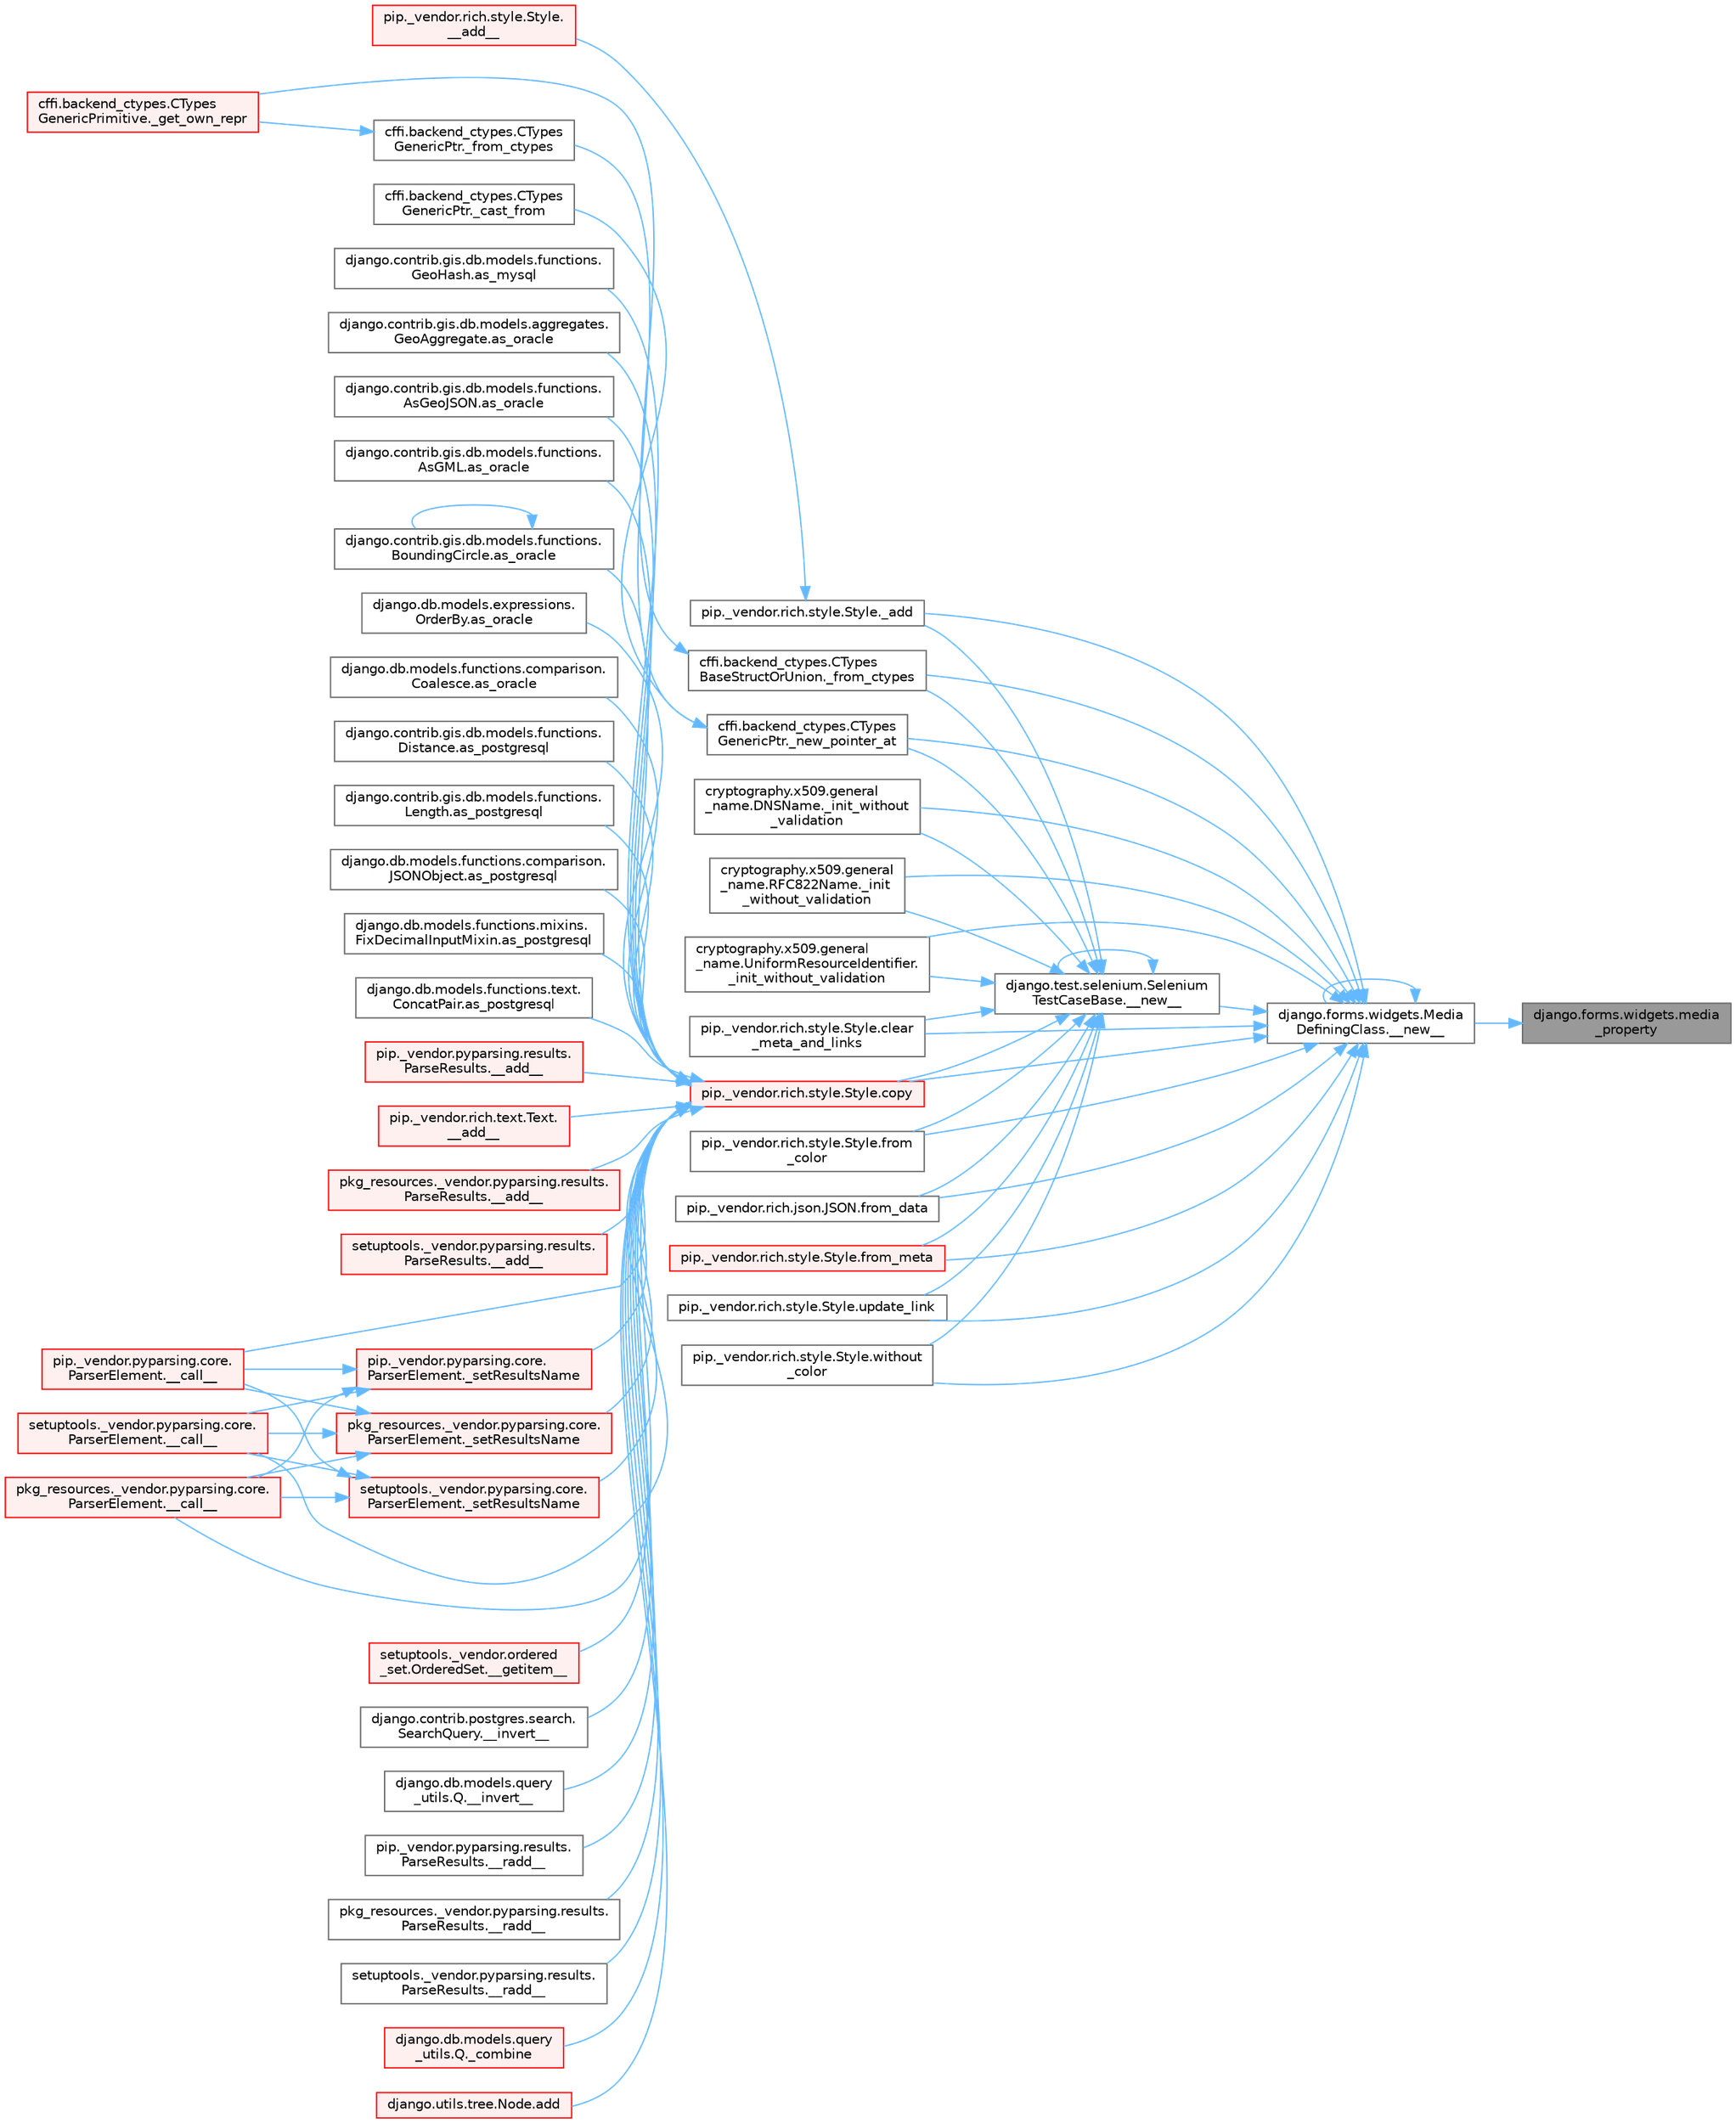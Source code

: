 digraph "django.forms.widgets.media_property"
{
 // LATEX_PDF_SIZE
  bgcolor="transparent";
  edge [fontname=Helvetica,fontsize=10,labelfontname=Helvetica,labelfontsize=10];
  node [fontname=Helvetica,fontsize=10,shape=box,height=0.2,width=0.4];
  rankdir="RL";
  Node1 [id="Node000001",label="django.forms.widgets.media\l_property",height=0.2,width=0.4,color="gray40", fillcolor="grey60", style="filled", fontcolor="black",tooltip=" "];
  Node1 -> Node2 [id="edge1_Node000001_Node000002",dir="back",color="steelblue1",style="solid",tooltip=" "];
  Node2 [id="Node000002",label="django.forms.widgets.Media\lDefiningClass.__new__",height=0.2,width=0.4,color="grey40", fillcolor="white", style="filled",URL="$classdjango_1_1forms_1_1widgets_1_1_media_defining_class.html#a5d0b465656e0c8c06c5b18272005b5b9",tooltip=" "];
  Node2 -> Node2 [id="edge2_Node000002_Node000002",dir="back",color="steelblue1",style="solid",tooltip=" "];
  Node2 -> Node3 [id="edge3_Node000002_Node000003",dir="back",color="steelblue1",style="solid",tooltip=" "];
  Node3 [id="Node000003",label="django.test.selenium.Selenium\lTestCaseBase.__new__",height=0.2,width=0.4,color="grey40", fillcolor="white", style="filled",URL="$classdjango_1_1test_1_1selenium_1_1_selenium_test_case_base.html#a4082fc89599686abaf551a6d6382b4e3",tooltip=" "];
  Node3 -> Node3 [id="edge4_Node000003_Node000003",dir="back",color="steelblue1",style="solid",tooltip=" "];
  Node3 -> Node4 [id="edge5_Node000003_Node000004",dir="back",color="steelblue1",style="solid",tooltip=" "];
  Node4 [id="Node000004",label="pip._vendor.rich.style.Style._add",height=0.2,width=0.4,color="grey40", fillcolor="white", style="filled",URL="$classpip_1_1__vendor_1_1rich_1_1style_1_1_style.html#a45538ea156e32cf96bd87bd2b3eb919d",tooltip=" "];
  Node4 -> Node5 [id="edge6_Node000004_Node000005",dir="back",color="steelblue1",style="solid",tooltip=" "];
  Node5 [id="Node000005",label="pip._vendor.rich.style.Style.\l__add__",height=0.2,width=0.4,color="red", fillcolor="#FFF0F0", style="filled",URL="$classpip_1_1__vendor_1_1rich_1_1style_1_1_style.html#ae7fda0d12cb33d47827c0397477a13b4",tooltip=" "];
  Node3 -> Node7 [id="edge7_Node000003_Node000007",dir="back",color="steelblue1",style="solid",tooltip=" "];
  Node7 [id="Node000007",label="cffi.backend_ctypes.CTypes\lBaseStructOrUnion._from_ctypes",height=0.2,width=0.4,color="grey40", fillcolor="white", style="filled",URL="$classcffi_1_1backend__ctypes_1_1_c_types_base_struct_or_union.html#a64b8bd14a89de77cd1b22f77bd1a0c13",tooltip=" "];
  Node7 -> Node8 [id="edge8_Node000007_Node000008",dir="back",color="steelblue1",style="solid",tooltip=" "];
  Node8 [id="Node000008",label="cffi.backend_ctypes.CTypes\lGenericPrimitive._get_own_repr",height=0.2,width=0.4,color="red", fillcolor="#FFF0F0", style="filled",URL="$classcffi_1_1backend__ctypes_1_1_c_types_generic_primitive.html#aa4149a55460666888a9d916f5321e8d9",tooltip=" "];
  Node3 -> Node10 [id="edge9_Node000003_Node000010",dir="back",color="steelblue1",style="solid",tooltip=" "];
  Node10 [id="Node000010",label="cryptography.x509.general\l_name.DNSName._init_without\l_validation",height=0.2,width=0.4,color="grey40", fillcolor="white", style="filled",URL="$classcryptography_1_1x509_1_1general__name_1_1_d_n_s_name.html#a11259f8218b1bb40261990632aaa876b",tooltip=" "];
  Node3 -> Node11 [id="edge10_Node000003_Node000011",dir="back",color="steelblue1",style="solid",tooltip=" "];
  Node11 [id="Node000011",label="cryptography.x509.general\l_name.RFC822Name._init\l_without_validation",height=0.2,width=0.4,color="grey40", fillcolor="white", style="filled",URL="$classcryptography_1_1x509_1_1general__name_1_1_r_f_c822_name.html#aabc5013de48162af03d0c66f7c5882fe",tooltip=" "];
  Node3 -> Node12 [id="edge11_Node000003_Node000012",dir="back",color="steelblue1",style="solid",tooltip=" "];
  Node12 [id="Node000012",label="cryptography.x509.general\l_name.UniformResourceIdentifier.\l_init_without_validation",height=0.2,width=0.4,color="grey40", fillcolor="white", style="filled",URL="$classcryptography_1_1x509_1_1general__name_1_1_uniform_resource_identifier.html#a0df04ab04271ddc08501f6ec7e75d4c2",tooltip=" "];
  Node3 -> Node13 [id="edge12_Node000003_Node000013",dir="back",color="steelblue1",style="solid",tooltip=" "];
  Node13 [id="Node000013",label="cffi.backend_ctypes.CTypes\lGenericPtr._new_pointer_at",height=0.2,width=0.4,color="grey40", fillcolor="white", style="filled",URL="$classcffi_1_1backend__ctypes_1_1_c_types_generic_ptr.html#a1765c345e5e868c1ad2cb1247a88c792",tooltip=" "];
  Node13 -> Node14 [id="edge13_Node000013_Node000014",dir="back",color="steelblue1",style="solid",tooltip=" "];
  Node14 [id="Node000014",label="cffi.backend_ctypes.CTypes\lGenericPtr._cast_from",height=0.2,width=0.4,color="grey40", fillcolor="white", style="filled",URL="$classcffi_1_1backend__ctypes_1_1_c_types_generic_ptr.html#a8623399eda393d195663ccac24de56c1",tooltip=" "];
  Node13 -> Node15 [id="edge14_Node000013_Node000015",dir="back",color="steelblue1",style="solid",tooltip=" "];
  Node15 [id="Node000015",label="cffi.backend_ctypes.CTypes\lGenericPtr._from_ctypes",height=0.2,width=0.4,color="grey40", fillcolor="white", style="filled",URL="$classcffi_1_1backend__ctypes_1_1_c_types_generic_ptr.html#af4d220b28a873c4c7900efd244ddcf52",tooltip=" "];
  Node15 -> Node8 [id="edge15_Node000015_Node000008",dir="back",color="steelblue1",style="solid",tooltip=" "];
  Node3 -> Node16 [id="edge16_Node000003_Node000016",dir="back",color="steelblue1",style="solid",tooltip=" "];
  Node16 [id="Node000016",label="pip._vendor.rich.style.Style.clear\l_meta_and_links",height=0.2,width=0.4,color="grey40", fillcolor="white", style="filled",URL="$classpip_1_1__vendor_1_1rich_1_1style_1_1_style.html#aefaa209399b9b8a3365032b780077234",tooltip=" "];
  Node3 -> Node17 [id="edge17_Node000003_Node000017",dir="back",color="steelblue1",style="solid",tooltip=" "];
  Node17 [id="Node000017",label="pip._vendor.rich.style.Style.copy",height=0.2,width=0.4,color="red", fillcolor="#FFF0F0", style="filled",URL="$classpip_1_1__vendor_1_1rich_1_1style_1_1_style.html#abba3761f0c189ce79a43f5feeefca1a8",tooltip=" "];
  Node17 -> Node18 [id="edge18_Node000017_Node000018",dir="back",color="steelblue1",style="solid",tooltip=" "];
  Node18 [id="Node000018",label="pip._vendor.pyparsing.results.\lParseResults.__add__",height=0.2,width=0.4,color="red", fillcolor="#FFF0F0", style="filled",URL="$classpip_1_1__vendor_1_1pyparsing_1_1results_1_1_parse_results.html#a3d042ec44a5277aec415d0527b3aa0f2",tooltip=" "];
  Node17 -> Node19 [id="edge19_Node000017_Node000019",dir="back",color="steelblue1",style="solid",tooltip=" "];
  Node19 [id="Node000019",label="pip._vendor.rich.text.Text.\l__add__",height=0.2,width=0.4,color="red", fillcolor="#FFF0F0", style="filled",URL="$classpip_1_1__vendor_1_1rich_1_1text_1_1_text.html#a53ddbcca645bcd523cc7875ede6a2691",tooltip=" "];
  Node17 -> Node20 [id="edge20_Node000017_Node000020",dir="back",color="steelblue1",style="solid",tooltip=" "];
  Node20 [id="Node000020",label="pkg_resources._vendor.pyparsing.results.\lParseResults.__add__",height=0.2,width=0.4,color="red", fillcolor="#FFF0F0", style="filled",URL="$classpkg__resources_1_1__vendor_1_1pyparsing_1_1results_1_1_parse_results.html#aac08c0df1060499bad944971ca3442b9",tooltip=" "];
  Node17 -> Node21 [id="edge21_Node000017_Node000021",dir="back",color="steelblue1",style="solid",tooltip=" "];
  Node21 [id="Node000021",label="setuptools._vendor.pyparsing.results.\lParseResults.__add__",height=0.2,width=0.4,color="red", fillcolor="#FFF0F0", style="filled",URL="$classsetuptools_1_1__vendor_1_1pyparsing_1_1results_1_1_parse_results.html#afddc4e6ba70870fb80a50fb1f12f43e3",tooltip=" "];
  Node17 -> Node22 [id="edge22_Node000017_Node000022",dir="back",color="steelblue1",style="solid",tooltip=" "];
  Node22 [id="Node000022",label="pip._vendor.pyparsing.core.\lParserElement.__call__",height=0.2,width=0.4,color="red", fillcolor="#FFF0F0", style="filled",URL="$classpip_1_1__vendor_1_1pyparsing_1_1core_1_1_parser_element.html#a2f5f22bc974026e007e59ad948002d7d",tooltip=" "];
  Node17 -> Node25 [id="edge23_Node000017_Node000025",dir="back",color="steelblue1",style="solid",tooltip=" "];
  Node25 [id="Node000025",label="pkg_resources._vendor.pyparsing.core.\lParserElement.__call__",height=0.2,width=0.4,color="red", fillcolor="#FFF0F0", style="filled",URL="$classpkg__resources_1_1__vendor_1_1pyparsing_1_1core_1_1_parser_element.html#afcbb17119d97bfa6d626db404fc46c5d",tooltip=" "];
  Node17 -> Node26 [id="edge24_Node000017_Node000026",dir="back",color="steelblue1",style="solid",tooltip=" "];
  Node26 [id="Node000026",label="setuptools._vendor.pyparsing.core.\lParserElement.__call__",height=0.2,width=0.4,color="red", fillcolor="#FFF0F0", style="filled",URL="$classsetuptools_1_1__vendor_1_1pyparsing_1_1core_1_1_parser_element.html#a28d20326a3f54e2777adc97073328291",tooltip=" "];
  Node17 -> Node27 [id="edge25_Node000017_Node000027",dir="back",color="steelblue1",style="solid",tooltip=" "];
  Node27 [id="Node000027",label="setuptools._vendor.ordered\l_set.OrderedSet.__getitem__",height=0.2,width=0.4,color="red", fillcolor="#FFF0F0", style="filled",URL="$classsetuptools_1_1__vendor_1_1ordered__set_1_1_ordered_set.html#aaa8657c0e85788ac2555cc46176b060c",tooltip=" "];
  Node17 -> Node153 [id="edge26_Node000017_Node000153",dir="back",color="steelblue1",style="solid",tooltip=" "];
  Node153 [id="Node000153",label="django.contrib.postgres.search.\lSearchQuery.__invert__",height=0.2,width=0.4,color="grey40", fillcolor="white", style="filled",URL="$classdjango_1_1contrib_1_1postgres_1_1search_1_1_search_query.html#ac6a7b74e22559ee2d0e348855bb3d42f",tooltip=" "];
  Node17 -> Node154 [id="edge27_Node000017_Node000154",dir="back",color="steelblue1",style="solid",tooltip=" "];
  Node154 [id="Node000154",label="django.db.models.query\l_utils.Q.__invert__",height=0.2,width=0.4,color="grey40", fillcolor="white", style="filled",URL="$classdjango_1_1db_1_1models_1_1query__utils_1_1_q.html#aaeda3970880cceb191cb640593f80bdf",tooltip=" "];
  Node17 -> Node155 [id="edge28_Node000017_Node000155",dir="back",color="steelblue1",style="solid",tooltip=" "];
  Node155 [id="Node000155",label="pip._vendor.pyparsing.results.\lParseResults.__radd__",height=0.2,width=0.4,color="grey40", fillcolor="white", style="filled",URL="$classpip_1_1__vendor_1_1pyparsing_1_1results_1_1_parse_results.html#afe7d2f27df6497e29cb2cfcd08d8dd40",tooltip=" "];
  Node17 -> Node156 [id="edge29_Node000017_Node000156",dir="back",color="steelblue1",style="solid",tooltip=" "];
  Node156 [id="Node000156",label="pkg_resources._vendor.pyparsing.results.\lParseResults.__radd__",height=0.2,width=0.4,color="grey40", fillcolor="white", style="filled",URL="$classpkg__resources_1_1__vendor_1_1pyparsing_1_1results_1_1_parse_results.html#a7a988886fbf5c1a9187986384e4df86a",tooltip=" "];
  Node17 -> Node157 [id="edge30_Node000017_Node000157",dir="back",color="steelblue1",style="solid",tooltip=" "];
  Node157 [id="Node000157",label="setuptools._vendor.pyparsing.results.\lParseResults.__radd__",height=0.2,width=0.4,color="grey40", fillcolor="white", style="filled",URL="$classsetuptools_1_1__vendor_1_1pyparsing_1_1results_1_1_parse_results.html#ae4ccddd5f7c4b56e755d4742bc029335",tooltip=" "];
  Node17 -> Node158 [id="edge31_Node000017_Node000158",dir="back",color="steelblue1",style="solid",tooltip=" "];
  Node158 [id="Node000158",label="django.db.models.query\l_utils.Q._combine",height=0.2,width=0.4,color="red", fillcolor="#FFF0F0", style="filled",URL="$classdjango_1_1db_1_1models_1_1query__utils_1_1_q.html#ade621b98231b73615e1aa3a726560c55",tooltip=" "];
  Node17 -> Node171 [id="edge32_Node000017_Node000171",dir="back",color="steelblue1",style="solid",tooltip=" "];
  Node171 [id="Node000171",label="pip._vendor.pyparsing.core.\lParserElement._setResultsName",height=0.2,width=0.4,color="red", fillcolor="#FFF0F0", style="filled",URL="$classpip_1_1__vendor_1_1pyparsing_1_1core_1_1_parser_element.html#a4682554ec6560cf3d1060cba60212b54",tooltip=" "];
  Node171 -> Node22 [id="edge33_Node000171_Node000022",dir="back",color="steelblue1",style="solid",tooltip=" "];
  Node171 -> Node25 [id="edge34_Node000171_Node000025",dir="back",color="steelblue1",style="solid",tooltip=" "];
  Node171 -> Node26 [id="edge35_Node000171_Node000026",dir="back",color="steelblue1",style="solid",tooltip=" "];
  Node17 -> Node175 [id="edge36_Node000017_Node000175",dir="back",color="steelblue1",style="solid",tooltip=" "];
  Node175 [id="Node000175",label="pkg_resources._vendor.pyparsing.core.\lParserElement._setResultsName",height=0.2,width=0.4,color="red", fillcolor="#FFF0F0", style="filled",URL="$classpkg__resources_1_1__vendor_1_1pyparsing_1_1core_1_1_parser_element.html#a84c9abb71474719f0beed3a171d4d031",tooltip=" "];
  Node175 -> Node22 [id="edge37_Node000175_Node000022",dir="back",color="steelblue1",style="solid",tooltip=" "];
  Node175 -> Node25 [id="edge38_Node000175_Node000025",dir="back",color="steelblue1",style="solid",tooltip=" "];
  Node175 -> Node26 [id="edge39_Node000175_Node000026",dir="back",color="steelblue1",style="solid",tooltip=" "];
  Node17 -> Node176 [id="edge40_Node000017_Node000176",dir="back",color="steelblue1",style="solid",tooltip=" "];
  Node176 [id="Node000176",label="setuptools._vendor.pyparsing.core.\lParserElement._setResultsName",height=0.2,width=0.4,color="red", fillcolor="#FFF0F0", style="filled",URL="$classsetuptools_1_1__vendor_1_1pyparsing_1_1core_1_1_parser_element.html#ad1c3dd5ac98b4103f6c2a679005e141b",tooltip=" "];
  Node176 -> Node22 [id="edge41_Node000176_Node000022",dir="back",color="steelblue1",style="solid",tooltip=" "];
  Node176 -> Node25 [id="edge42_Node000176_Node000025",dir="back",color="steelblue1",style="solid",tooltip=" "];
  Node176 -> Node26 [id="edge43_Node000176_Node000026",dir="back",color="steelblue1",style="solid",tooltip=" "];
  Node17 -> Node177 [id="edge44_Node000017_Node000177",dir="back",color="steelblue1",style="solid",tooltip=" "];
  Node177 [id="Node000177",label="django.utils.tree.Node.add",height=0.2,width=0.4,color="red", fillcolor="#FFF0F0", style="filled",URL="$classdjango_1_1utils_1_1tree_1_1_node.html#a2c883d105b5c9cfd32bff72c7469f18c",tooltip=" "];
  Node17 -> Node313 [id="edge45_Node000017_Node000313",dir="back",color="steelblue1",style="solid",tooltip=" "];
  Node313 [id="Node000313",label="django.contrib.gis.db.models.functions.\lGeoHash.as_mysql",height=0.2,width=0.4,color="grey40", fillcolor="white", style="filled",URL="$classdjango_1_1contrib_1_1gis_1_1db_1_1models_1_1functions_1_1_geo_hash.html#a68a859b5c99e8450f6a4df79ef08fd89",tooltip=" "];
  Node17 -> Node314 [id="edge46_Node000017_Node000314",dir="back",color="steelblue1",style="solid",tooltip=" "];
  Node314 [id="Node000314",label="django.contrib.gis.db.models.aggregates.\lGeoAggregate.as_oracle",height=0.2,width=0.4,color="grey40", fillcolor="white", style="filled",URL="$classdjango_1_1contrib_1_1gis_1_1db_1_1models_1_1aggregates_1_1_geo_aggregate.html#a537ce307d50a80a372c22e07a9f25fa6",tooltip=" "];
  Node17 -> Node315 [id="edge47_Node000017_Node000315",dir="back",color="steelblue1",style="solid",tooltip=" "];
  Node315 [id="Node000315",label="django.contrib.gis.db.models.functions.\lAsGeoJSON.as_oracle",height=0.2,width=0.4,color="grey40", fillcolor="white", style="filled",URL="$classdjango_1_1contrib_1_1gis_1_1db_1_1models_1_1functions_1_1_as_geo_j_s_o_n.html#ae6e5acc7a92749f69dc7b18a973ffaae",tooltip=" "];
  Node17 -> Node316 [id="edge48_Node000017_Node000316",dir="back",color="steelblue1",style="solid",tooltip=" "];
  Node316 [id="Node000316",label="django.contrib.gis.db.models.functions.\lAsGML.as_oracle",height=0.2,width=0.4,color="grey40", fillcolor="white", style="filled",URL="$classdjango_1_1contrib_1_1gis_1_1db_1_1models_1_1functions_1_1_as_g_m_l.html#a0a70238d2ad8f058ef86dbfc6e8f3566",tooltip=" "];
  Node17 -> Node317 [id="edge49_Node000017_Node000317",dir="back",color="steelblue1",style="solid",tooltip=" "];
  Node317 [id="Node000317",label="django.contrib.gis.db.models.functions.\lBoundingCircle.as_oracle",height=0.2,width=0.4,color="grey40", fillcolor="white", style="filled",URL="$classdjango_1_1contrib_1_1gis_1_1db_1_1models_1_1functions_1_1_bounding_circle.html#a63203e27009441455a424b3a41593cd6",tooltip=" "];
  Node317 -> Node317 [id="edge50_Node000317_Node000317",dir="back",color="steelblue1",style="solid",tooltip=" "];
  Node17 -> Node318 [id="edge51_Node000017_Node000318",dir="back",color="steelblue1",style="solid",tooltip=" "];
  Node318 [id="Node000318",label="django.db.models.expressions.\lOrderBy.as_oracle",height=0.2,width=0.4,color="grey40", fillcolor="white", style="filled",URL="$classdjango_1_1db_1_1models_1_1expressions_1_1_order_by.html#af9b6ede9b0df85d6bcf54f983b3a8f6a",tooltip=" "];
  Node17 -> Node319 [id="edge52_Node000017_Node000319",dir="back",color="steelblue1",style="solid",tooltip=" "];
  Node319 [id="Node000319",label="django.db.models.functions.comparison.\lCoalesce.as_oracle",height=0.2,width=0.4,color="grey40", fillcolor="white", style="filled",URL="$classdjango_1_1db_1_1models_1_1functions_1_1comparison_1_1_coalesce.html#a1bbeea180ef3ef4d8ba5d51d33d6ef85",tooltip=" "];
  Node17 -> Node320 [id="edge53_Node000017_Node000320",dir="back",color="steelblue1",style="solid",tooltip=" "];
  Node320 [id="Node000320",label="django.contrib.gis.db.models.functions.\lDistance.as_postgresql",height=0.2,width=0.4,color="grey40", fillcolor="white", style="filled",URL="$classdjango_1_1contrib_1_1gis_1_1db_1_1models_1_1functions_1_1_distance.html#aa3844ad184f636fc69dec6e4ec51bce5",tooltip=" "];
  Node17 -> Node321 [id="edge54_Node000017_Node000321",dir="back",color="steelblue1",style="solid",tooltip=" "];
  Node321 [id="Node000321",label="django.contrib.gis.db.models.functions.\lLength.as_postgresql",height=0.2,width=0.4,color="grey40", fillcolor="white", style="filled",URL="$classdjango_1_1contrib_1_1gis_1_1db_1_1models_1_1functions_1_1_length.html#a32b7fc6b989a562d19b2ef3ea8a4d5aa",tooltip=" "];
  Node17 -> Node322 [id="edge55_Node000017_Node000322",dir="back",color="steelblue1",style="solid",tooltip=" "];
  Node322 [id="Node000322",label="django.db.models.functions.comparison.\lJSONObject.as_postgresql",height=0.2,width=0.4,color="grey40", fillcolor="white", style="filled",URL="$classdjango_1_1db_1_1models_1_1functions_1_1comparison_1_1_j_s_o_n_object.html#a43063faf2ecdd6c9dd3b5cae48336fac",tooltip=" "];
  Node17 -> Node323 [id="edge56_Node000017_Node000323",dir="back",color="steelblue1",style="solid",tooltip=" "];
  Node323 [id="Node000323",label="django.db.models.functions.mixins.\lFixDecimalInputMixin.as_postgresql",height=0.2,width=0.4,color="grey40", fillcolor="white", style="filled",URL="$classdjango_1_1db_1_1models_1_1functions_1_1mixins_1_1_fix_decimal_input_mixin.html#a064b38a679e55776f87518bc24a2f4a0",tooltip=" "];
  Node17 -> Node324 [id="edge57_Node000017_Node000324",dir="back",color="steelblue1",style="solid",tooltip=" "];
  Node324 [id="Node000324",label="django.db.models.functions.text.\lConcatPair.as_postgresql",height=0.2,width=0.4,color="grey40", fillcolor="white", style="filled",URL="$classdjango_1_1db_1_1models_1_1functions_1_1text_1_1_concat_pair.html#a8880d9c18439ef9091fa52b5121689db",tooltip=" "];
  Node3 -> Node1954 [id="edge58_Node000003_Node001954",dir="back",color="steelblue1",style="solid",tooltip=" "];
  Node1954 [id="Node001954",label="pip._vendor.rich.style.Style.from\l_color",height=0.2,width=0.4,color="grey40", fillcolor="white", style="filled",URL="$classpip_1_1__vendor_1_1rich_1_1style_1_1_style.html#ae8c3d049c345169e31962f9a8673d4f5",tooltip=" "];
  Node3 -> Node1955 [id="edge59_Node000003_Node001955",dir="back",color="steelblue1",style="solid",tooltip=" "];
  Node1955 [id="Node001955",label="pip._vendor.rich.json.JSON.from_data",height=0.2,width=0.4,color="grey40", fillcolor="white", style="filled",URL="$classpip_1_1__vendor_1_1rich_1_1json_1_1_j_s_o_n.html#a48bca483a4cbb1b99fca5b480f01e268",tooltip=" "];
  Node3 -> Node1956 [id="edge60_Node000003_Node001956",dir="back",color="steelblue1",style="solid",tooltip=" "];
  Node1956 [id="Node001956",label="pip._vendor.rich.style.Style.from_meta",height=0.2,width=0.4,color="red", fillcolor="#FFF0F0", style="filled",URL="$classpip_1_1__vendor_1_1rich_1_1style_1_1_style.html#a4ad4c8c0c598668598e5b3bed7c6d71f",tooltip=" "];
  Node3 -> Node1958 [id="edge61_Node000003_Node001958",dir="back",color="steelblue1",style="solid",tooltip=" "];
  Node1958 [id="Node001958",label="pip._vendor.rich.style.Style.update_link",height=0.2,width=0.4,color="grey40", fillcolor="white", style="filled",URL="$classpip_1_1__vendor_1_1rich_1_1style_1_1_style.html#a1fd77a4615f120eceb80c61a72971d2c",tooltip=" "];
  Node3 -> Node1959 [id="edge62_Node000003_Node001959",dir="back",color="steelblue1",style="solid",tooltip=" "];
  Node1959 [id="Node001959",label="pip._vendor.rich.style.Style.without\l_color",height=0.2,width=0.4,color="grey40", fillcolor="white", style="filled",URL="$classpip_1_1__vendor_1_1rich_1_1style_1_1_style.html#a4e8e588f1a6739c817ddf7d140e6aeab",tooltip=" "];
  Node2 -> Node4 [id="edge63_Node000002_Node000004",dir="back",color="steelblue1",style="solid",tooltip=" "];
  Node2 -> Node7 [id="edge64_Node000002_Node000007",dir="back",color="steelblue1",style="solid",tooltip=" "];
  Node2 -> Node10 [id="edge65_Node000002_Node000010",dir="back",color="steelblue1",style="solid",tooltip=" "];
  Node2 -> Node11 [id="edge66_Node000002_Node000011",dir="back",color="steelblue1",style="solid",tooltip=" "];
  Node2 -> Node12 [id="edge67_Node000002_Node000012",dir="back",color="steelblue1",style="solid",tooltip=" "];
  Node2 -> Node13 [id="edge68_Node000002_Node000013",dir="back",color="steelblue1",style="solid",tooltip=" "];
  Node2 -> Node16 [id="edge69_Node000002_Node000016",dir="back",color="steelblue1",style="solid",tooltip=" "];
  Node2 -> Node17 [id="edge70_Node000002_Node000017",dir="back",color="steelblue1",style="solid",tooltip=" "];
  Node2 -> Node1954 [id="edge71_Node000002_Node001954",dir="back",color="steelblue1",style="solid",tooltip=" "];
  Node2 -> Node1955 [id="edge72_Node000002_Node001955",dir="back",color="steelblue1",style="solid",tooltip=" "];
  Node2 -> Node1956 [id="edge73_Node000002_Node001956",dir="back",color="steelblue1",style="solid",tooltip=" "];
  Node2 -> Node1958 [id="edge74_Node000002_Node001958",dir="back",color="steelblue1",style="solid",tooltip=" "];
  Node2 -> Node1959 [id="edge75_Node000002_Node001959",dir="back",color="steelblue1",style="solid",tooltip=" "];
}
